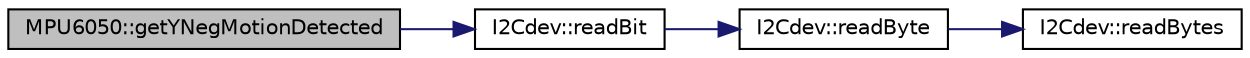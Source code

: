 digraph "MPU6050::getYNegMotionDetected"
{
  edge [fontname="Helvetica",fontsize="10",labelfontname="Helvetica",labelfontsize="10"];
  node [fontname="Helvetica",fontsize="10",shape=record];
  rankdir="LR";
  Node585 [label="MPU6050::getYNegMotionDetected",height=0.2,width=0.4,color="black", fillcolor="grey75", style="filled", fontcolor="black"];
  Node585 -> Node586 [color="midnightblue",fontsize="10",style="solid",fontname="Helvetica"];
  Node586 [label="I2Cdev::readBit",height=0.2,width=0.4,color="black", fillcolor="white", style="filled",URL="$class_i2_cdev.html#a9f104431c59658432e8b2f02c3e1acd6",tooltip="Read a single bit from an 8-bit device register. "];
  Node586 -> Node587 [color="midnightblue",fontsize="10",style="solid",fontname="Helvetica"];
  Node587 [label="I2Cdev::readByte",height=0.2,width=0.4,color="black", fillcolor="white", style="filled",URL="$class_i2_cdev.html#aef1db446b45660c6631fc780278ac366",tooltip="Read single byte from an 8-bit device register. "];
  Node587 -> Node588 [color="midnightblue",fontsize="10",style="solid",fontname="Helvetica"];
  Node588 [label="I2Cdev::readBytes",height=0.2,width=0.4,color="black", fillcolor="white", style="filled",URL="$class_i2_cdev.html#ae1eed9468ce4653e080bfd8481d2ac88",tooltip="Read multiple bytes from an 8-bit device register. "];
}
